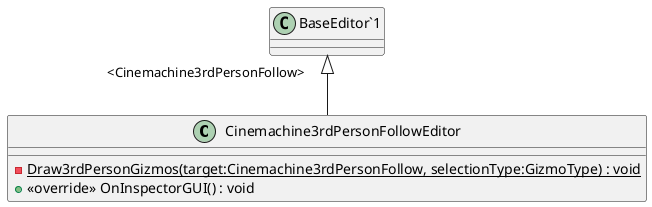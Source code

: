 @startuml
class Cinemachine3rdPersonFollowEditor {
    {static} - Draw3rdPersonGizmos(target:Cinemachine3rdPersonFollow, selectionType:GizmoType) : void
    + <<override>> OnInspectorGUI() : void
}
"BaseEditor`1" "<Cinemachine3rdPersonFollow>" <|-- Cinemachine3rdPersonFollowEditor
@enduml
